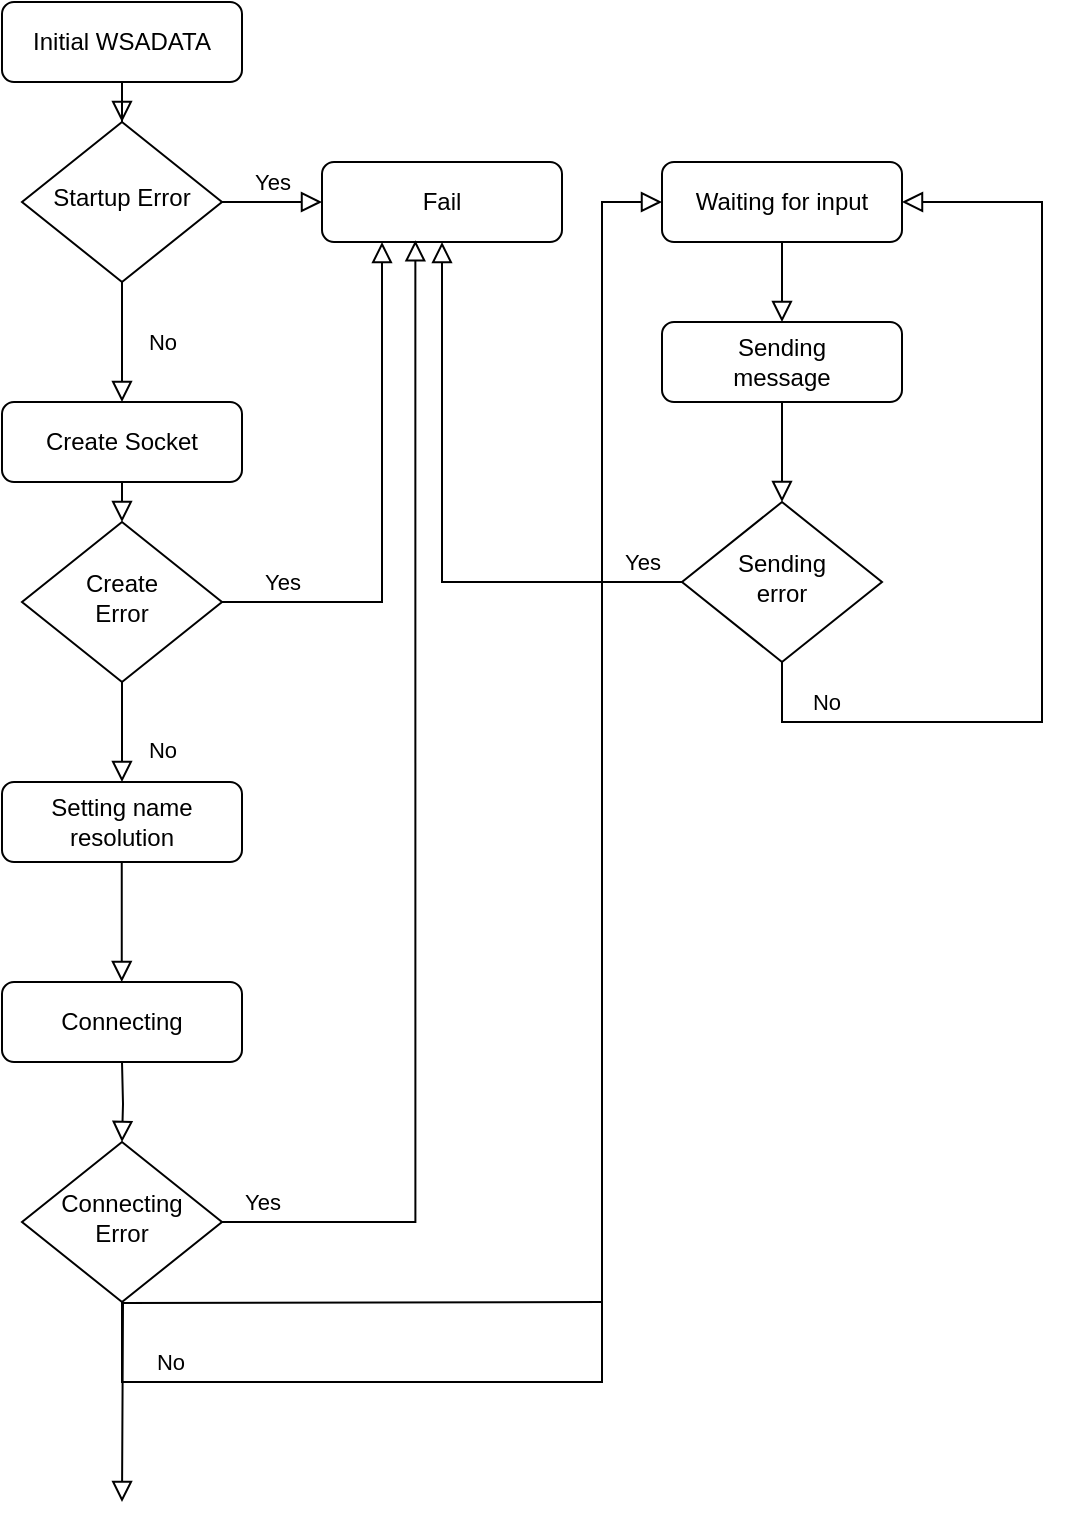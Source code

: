 <mxfile version="13.9.9" type="device"><diagram id="gNez_slTrEdBqAFN0d8_" name="第 1 页"><mxGraphModel dx="1955" dy="967" grid="1" gridSize="10" guides="1" tooltips="1" connect="1" arrows="1" fold="1" page="1" pageScale="1" pageWidth="827" pageHeight="1169" math="0" shadow="0"><root><mxCell id="0"/><mxCell id="1" parent="0"/><mxCell id="5x69eYagvTbUMbDNQodu-1" value="" style="rounded=0;html=1;jettySize=auto;orthogonalLoop=1;fontSize=11;endArrow=block;endFill=0;endSize=8;strokeWidth=1;shadow=0;labelBackgroundColor=none;edgeStyle=orthogonalEdgeStyle;" edge="1" parent="1" source="5x69eYagvTbUMbDNQodu-2" target="5x69eYagvTbUMbDNQodu-5"><mxGeometry relative="1" as="geometry"/></mxCell><mxCell id="5x69eYagvTbUMbDNQodu-2" value="Initial WSADATA" style="rounded=1;whiteSpace=wrap;html=1;fontSize=12;glass=0;strokeWidth=1;shadow=0;" vertex="1" parent="1"><mxGeometry x="160" y="80" width="120" height="40" as="geometry"/></mxCell><mxCell id="5x69eYagvTbUMbDNQodu-3" value="No" style="rounded=0;html=1;jettySize=auto;orthogonalLoop=1;fontSize=11;endArrow=block;endFill=0;endSize=8;strokeWidth=1;shadow=0;labelBackgroundColor=none;edgeStyle=orthogonalEdgeStyle;entryX=0.5;entryY=0;entryDx=0;entryDy=0;" edge="1" parent="1" source="5x69eYagvTbUMbDNQodu-5" target="5x69eYagvTbUMbDNQodu-12"><mxGeometry y="20" relative="1" as="geometry"><mxPoint as="offset"/><mxPoint x="220" y="270" as="targetPoint"/></mxGeometry></mxCell><mxCell id="5x69eYagvTbUMbDNQodu-4" value="Yes" style="edgeStyle=orthogonalEdgeStyle;rounded=0;html=1;jettySize=auto;orthogonalLoop=1;fontSize=11;endArrow=block;endFill=0;endSize=8;strokeWidth=1;shadow=0;labelBackgroundColor=none;" edge="1" parent="1" source="5x69eYagvTbUMbDNQodu-5" target="5x69eYagvTbUMbDNQodu-6"><mxGeometry y="10" relative="1" as="geometry"><mxPoint as="offset"/></mxGeometry></mxCell><mxCell id="5x69eYagvTbUMbDNQodu-5" value="Startup Error" style="rhombus;whiteSpace=wrap;html=1;shadow=0;fontFamily=Helvetica;fontSize=12;align=center;strokeWidth=1;spacing=6;spacingTop=-4;" vertex="1" parent="1"><mxGeometry x="170" y="140" width="100" height="80" as="geometry"/></mxCell><mxCell id="5x69eYagvTbUMbDNQodu-6" value="Fail" style="rounded=1;whiteSpace=wrap;html=1;fontSize=12;glass=0;strokeWidth=1;shadow=0;" vertex="1" parent="1"><mxGeometry x="320" y="160" width="120" height="40" as="geometry"/></mxCell><mxCell id="5x69eYagvTbUMbDNQodu-7" value="No" style="rounded=0;html=1;jettySize=auto;orthogonalLoop=1;fontSize=11;endArrow=block;endFill=0;endSize=8;strokeWidth=1;shadow=0;labelBackgroundColor=none;edgeStyle=orthogonalEdgeStyle;" edge="1" parent="1" source="5x69eYagvTbUMbDNQodu-9" target="5x69eYagvTbUMbDNQodu-10"><mxGeometry x="0.333" y="20" relative="1" as="geometry"><mxPoint as="offset"/></mxGeometry></mxCell><mxCell id="5x69eYagvTbUMbDNQodu-8" value="Yes" style="edgeStyle=orthogonalEdgeStyle;rounded=0;html=1;jettySize=auto;orthogonalLoop=1;fontSize=11;endArrow=block;endFill=0;endSize=8;strokeWidth=1;shadow=0;labelBackgroundColor=none;entryX=0.25;entryY=1;entryDx=0;entryDy=0;" edge="1" parent="1" source="5x69eYagvTbUMbDNQodu-9" target="5x69eYagvTbUMbDNQodu-6"><mxGeometry x="-0.769" y="10" relative="1" as="geometry"><mxPoint as="offset"/><mxPoint x="320" y="420.0" as="targetPoint"/></mxGeometry></mxCell><mxCell id="5x69eYagvTbUMbDNQodu-9" value="Create&lt;br&gt;Error" style="rhombus;whiteSpace=wrap;html=1;shadow=0;fontFamily=Helvetica;fontSize=12;align=center;strokeWidth=1;spacing=6;spacingTop=-4;" vertex="1" parent="1"><mxGeometry x="170" y="340" width="100" height="80" as="geometry"/></mxCell><mxCell id="5x69eYagvTbUMbDNQodu-10" value="Setting name resolution" style="rounded=1;whiteSpace=wrap;html=1;fontSize=12;glass=0;strokeWidth=1;shadow=0;" vertex="1" parent="1"><mxGeometry x="160" y="470" width="120" height="40" as="geometry"/></mxCell><mxCell id="5x69eYagvTbUMbDNQodu-12" value="Create Socket" style="rounded=1;whiteSpace=wrap;html=1;fontSize=12;glass=0;strokeWidth=1;shadow=0;" vertex="1" parent="1"><mxGeometry x="160" y="280" width="120" height="40" as="geometry"/></mxCell><mxCell id="5x69eYagvTbUMbDNQodu-13" value="" style="rounded=0;html=1;jettySize=auto;orthogonalLoop=1;fontSize=11;endArrow=block;endFill=0;endSize=8;strokeWidth=1;shadow=0;labelBackgroundColor=none;edgeStyle=orthogonalEdgeStyle;entryX=0.5;entryY=0;entryDx=0;entryDy=0;exitX=0.5;exitY=1;exitDx=0;exitDy=0;" edge="1" parent="1" source="5x69eYagvTbUMbDNQodu-12" target="5x69eYagvTbUMbDNQodu-9"><mxGeometry y="20" relative="1" as="geometry"><mxPoint as="offset"/><mxPoint x="230" y="230.0" as="sourcePoint"/><mxPoint x="230" y="290.0" as="targetPoint"/></mxGeometry></mxCell><mxCell id="5x69eYagvTbUMbDNQodu-14" value="Connecting" style="rounded=1;whiteSpace=wrap;html=1;fontSize=12;glass=0;strokeWidth=1;shadow=0;" vertex="1" parent="1"><mxGeometry x="160" y="570" width="120" height="40" as="geometry"/></mxCell><mxCell id="5x69eYagvTbUMbDNQodu-15" value="" style="rounded=0;html=1;jettySize=auto;orthogonalLoop=1;fontSize=11;endArrow=block;endFill=0;endSize=8;strokeWidth=1;shadow=0;labelBackgroundColor=none;edgeStyle=orthogonalEdgeStyle;entryX=0.5;entryY=0;entryDx=0;entryDy=0;" edge="1" parent="1"><mxGeometry y="20" relative="1" as="geometry"><mxPoint as="offset"/><mxPoint x="219.88" y="510" as="sourcePoint"/><mxPoint x="219.88" y="570" as="targetPoint"/></mxGeometry></mxCell><mxCell id="5x69eYagvTbUMbDNQodu-16" value="Connecting&lt;br&gt;Error" style="rhombus;whiteSpace=wrap;html=1;shadow=0;fontFamily=Helvetica;fontSize=12;align=center;strokeWidth=1;spacing=6;spacingTop=-4;" vertex="1" parent="1"><mxGeometry x="170" y="650" width="100" height="80" as="geometry"/></mxCell><mxCell id="5x69eYagvTbUMbDNQodu-19" value="" style="rounded=0;html=1;jettySize=auto;orthogonalLoop=1;fontSize=11;endArrow=block;endFill=0;endSize=8;strokeWidth=1;shadow=0;labelBackgroundColor=none;edgeStyle=orthogonalEdgeStyle;" edge="1" parent="1" target="5x69eYagvTbUMbDNQodu-16"><mxGeometry y="20" relative="1" as="geometry"><mxPoint as="offset"/><mxPoint x="220" y="610" as="sourcePoint"/><mxPoint x="340" y="650" as="targetPoint"/></mxGeometry></mxCell><mxCell id="5x69eYagvTbUMbDNQodu-20" value="" style="rounded=0;html=1;jettySize=auto;orthogonalLoop=1;fontSize=11;endArrow=block;endFill=0;endSize=8;strokeWidth=1;shadow=0;labelBackgroundColor=none;edgeStyle=orthogonalEdgeStyle;entryX=0.5;entryY=0;entryDx=0;entryDy=0;exitX=0.5;exitY=1;exitDx=0;exitDy=0;" edge="1" parent="1" source="5x69eYagvTbUMbDNQodu-11"><mxGeometry y="20" relative="1" as="geometry"><mxPoint as="offset"/><mxPoint x="460.0" y="730" as="sourcePoint"/><mxPoint x="220" y="830" as="targetPoint"/></mxGeometry></mxCell><mxCell id="5x69eYagvTbUMbDNQodu-33" value="Yes" style="edgeStyle=orthogonalEdgeStyle;rounded=0;html=1;jettySize=auto;orthogonalLoop=1;fontSize=11;endArrow=block;endFill=0;endSize=8;strokeWidth=1;shadow=0;labelBackgroundColor=none;entryX=0.389;entryY=0.979;entryDx=0;entryDy=0;exitX=1;exitY=0.5;exitDx=0;exitDy=0;entryPerimeter=0;" edge="1" parent="1" source="5x69eYagvTbUMbDNQodu-16" target="5x69eYagvTbUMbDNQodu-6"><mxGeometry x="-0.932" y="10" relative="1" as="geometry"><mxPoint as="offset"/><mxPoint x="370" y="520" as="targetPoint"/><mxPoint x="290" y="700" as="sourcePoint"/></mxGeometry></mxCell><mxCell id="5x69eYagvTbUMbDNQodu-34" value="Waiting for input" style="rounded=1;whiteSpace=wrap;html=1;fontSize=12;glass=0;strokeWidth=1;shadow=0;" vertex="1" parent="1"><mxGeometry x="490" y="160" width="120" height="40" as="geometry"/></mxCell><mxCell id="5x69eYagvTbUMbDNQodu-38" value="No" style="edgeStyle=orthogonalEdgeStyle;rounded=0;html=1;jettySize=auto;orthogonalLoop=1;fontSize=11;endArrow=block;endFill=0;endSize=8;strokeWidth=1;shadow=0;labelBackgroundColor=none;exitX=0.5;exitY=1;exitDx=0;exitDy=0;" edge="1" parent="1" source="5x69eYagvTbUMbDNQodu-16"><mxGeometry x="-0.858" y="10" relative="1" as="geometry"><mxPoint as="offset"/><mxPoint x="490" y="180" as="targetPoint"/><mxPoint x="300" y="735.4" as="sourcePoint"/><Array as="points"><mxPoint x="220" y="770"/><mxPoint x="460" y="770"/><mxPoint x="460" y="180"/></Array></mxGeometry></mxCell><mxCell id="5x69eYagvTbUMbDNQodu-40" value="" style="rounded=0;html=1;jettySize=auto;orthogonalLoop=1;fontSize=11;endArrow=block;endFill=0;endSize=8;strokeWidth=1;shadow=0;labelBackgroundColor=none;edgeStyle=orthogonalEdgeStyle;entryX=0.5;entryY=0;entryDx=0;entryDy=0;" edge="1" parent="1" source="5x69eYagvTbUMbDNQodu-34" target="5x69eYagvTbUMbDNQodu-41"><mxGeometry y="20" relative="1" as="geometry"><mxPoint as="offset"/><mxPoint x="560" y="230.0" as="sourcePoint"/><mxPoint x="550" y="250" as="targetPoint"/></mxGeometry></mxCell><mxCell id="5x69eYagvTbUMbDNQodu-41" value="Sending&lt;br&gt;message" style="rounded=1;whiteSpace=wrap;html=1;fontSize=12;glass=0;strokeWidth=1;shadow=0;" vertex="1" parent="1"><mxGeometry x="490" y="240" width="120" height="40" as="geometry"/></mxCell><mxCell id="5x69eYagvTbUMbDNQodu-43" value="Sending&lt;br&gt;error" style="rhombus;whiteSpace=wrap;html=1;shadow=0;fontFamily=Helvetica;fontSize=12;align=center;strokeWidth=1;spacing=6;spacingTop=-4;" vertex="1" parent="1"><mxGeometry x="500" y="330" width="100" height="80" as="geometry"/></mxCell><mxCell id="5x69eYagvTbUMbDNQodu-44" value="" style="rounded=0;html=1;jettySize=auto;orthogonalLoop=1;fontSize=11;endArrow=block;endFill=0;endSize=8;strokeWidth=1;shadow=0;labelBackgroundColor=none;edgeStyle=orthogonalEdgeStyle;entryX=0.5;entryY=0;entryDx=0;entryDy=0;exitX=0.5;exitY=1;exitDx=0;exitDy=0;" edge="1" parent="1" source="5x69eYagvTbUMbDNQodu-41" target="5x69eYagvTbUMbDNQodu-43"><mxGeometry y="20" relative="1" as="geometry"><mxPoint as="offset"/><mxPoint x="549.66" y="290.0" as="sourcePoint"/><mxPoint x="549.66" y="330.0" as="targetPoint"/></mxGeometry></mxCell><mxCell id="5x69eYagvTbUMbDNQodu-45" value="Yes" style="edgeStyle=orthogonalEdgeStyle;rounded=0;html=1;jettySize=auto;orthogonalLoop=1;fontSize=11;endArrow=block;endFill=0;endSize=8;strokeWidth=1;shadow=0;labelBackgroundColor=none;entryX=0.5;entryY=1;entryDx=0;entryDy=0;exitX=0;exitY=0.5;exitDx=0;exitDy=0;" edge="1" parent="1" source="5x69eYagvTbUMbDNQodu-43" target="5x69eYagvTbUMbDNQodu-6"><mxGeometry x="-0.862" y="-10" relative="1" as="geometry"><mxPoint as="offset"/><mxPoint x="376.68" y="209.16" as="targetPoint"/><mxPoint x="280" y="700" as="sourcePoint"/></mxGeometry></mxCell><mxCell id="5x69eYagvTbUMbDNQodu-46" value="No" style="rounded=0;html=1;jettySize=auto;orthogonalLoop=1;fontSize=11;endArrow=block;endFill=0;endSize=8;strokeWidth=1;shadow=0;labelBackgroundColor=none;edgeStyle=orthogonalEdgeStyle;entryX=1;entryY=0.5;entryDx=0;entryDy=0;exitX=0.5;exitY=1;exitDx=0;exitDy=0;" edge="1" parent="1" source="5x69eYagvTbUMbDNQodu-43" target="5x69eYagvTbUMbDNQodu-34"><mxGeometry x="-0.787" y="10" relative="1" as="geometry"><mxPoint as="offset"/><mxPoint x="549.66" y="490.0" as="targetPoint"/><mxPoint x="549.66" y="430.0" as="sourcePoint"/><Array as="points"><mxPoint x="550" y="440"/><mxPoint x="680" y="440"/><mxPoint x="680" y="180"/></Array></mxGeometry></mxCell></root></mxGraphModel></diagram></mxfile>